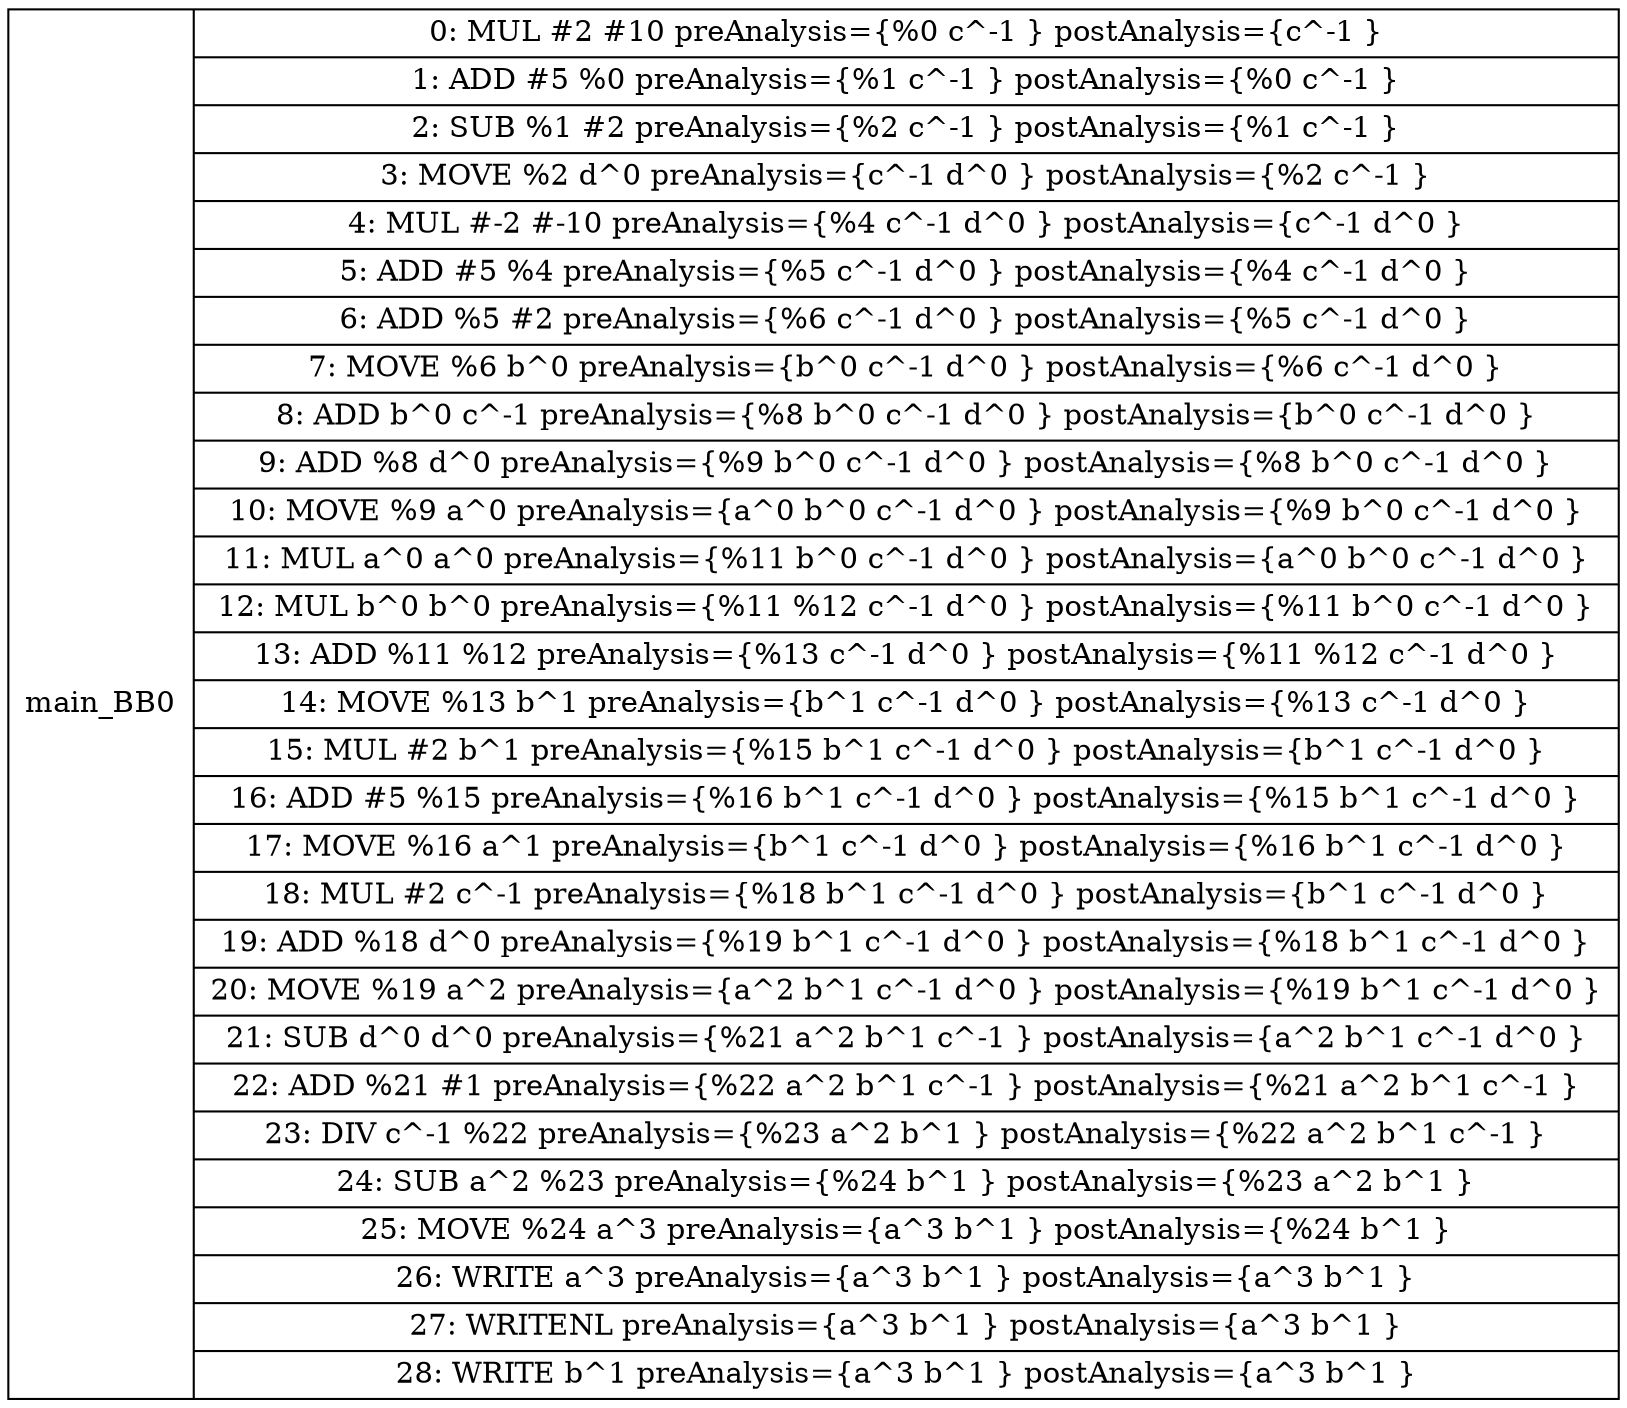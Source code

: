diGraph G { 
main_BB0 [shape=record, label="<b>main_BB0| {0: MUL #2 #10 preAnalysis=\{%0 c^-1 \} postAnalysis=\{c^-1 \}|1: ADD #5 %0 preAnalysis=\{%1 c^-1 \} postAnalysis=\{%0 c^-1 \}|2: SUB %1 #2 preAnalysis=\{%2 c^-1 \} postAnalysis=\{%1 c^-1 \}|3: MOVE %2 d^0 preAnalysis=\{c^-1 d^0 \} postAnalysis=\{%2 c^-1 \}|4: MUL #-2 #-10 preAnalysis=\{%4 c^-1 d^0 \} postAnalysis=\{c^-1 d^0 \}|5: ADD #5 %4 preAnalysis=\{%5 c^-1 d^0 \} postAnalysis=\{%4 c^-1 d^0 \}|6: ADD %5 #2 preAnalysis=\{%6 c^-1 d^0 \} postAnalysis=\{%5 c^-1 d^0 \}|7: MOVE %6 b^0 preAnalysis=\{b^0 c^-1 d^0 \} postAnalysis=\{%6 c^-1 d^0 \}|8: ADD b^0 c^-1 preAnalysis=\{%8 b^0 c^-1 d^0 \} postAnalysis=\{b^0 c^-1 d^0 \}|9: ADD %8 d^0 preAnalysis=\{%9 b^0 c^-1 d^0 \} postAnalysis=\{%8 b^0 c^-1 d^0 \}|10: MOVE %9 a^0 preAnalysis=\{a^0 b^0 c^-1 d^0 \} postAnalysis=\{%9 b^0 c^-1 d^0 \}|11: MUL a^0 a^0 preAnalysis=\{%11 b^0 c^-1 d^0 \} postAnalysis=\{a^0 b^0 c^-1 d^0 \}|12: MUL b^0 b^0 preAnalysis=\{%11 %12 c^-1 d^0 \} postAnalysis=\{%11 b^0 c^-1 d^0 \}|13: ADD %11 %12 preAnalysis=\{%13 c^-1 d^0 \} postAnalysis=\{%11 %12 c^-1 d^0 \}|14: MOVE %13 b^1 preAnalysis=\{b^1 c^-1 d^0 \} postAnalysis=\{%13 c^-1 d^0 \}|15: MUL #2 b^1 preAnalysis=\{%15 b^1 c^-1 d^0 \} postAnalysis=\{b^1 c^-1 d^0 \}|16: ADD #5 %15 preAnalysis=\{%16 b^1 c^-1 d^0 \} postAnalysis=\{%15 b^1 c^-1 d^0 \}|17: MOVE %16 a^1 preAnalysis=\{b^1 c^-1 d^0 \} postAnalysis=\{%16 b^1 c^-1 d^0 \}|18: MUL #2 c^-1 preAnalysis=\{%18 b^1 c^-1 d^0 \} postAnalysis=\{b^1 c^-1 d^0 \}|19: ADD %18 d^0 preAnalysis=\{%19 b^1 c^-1 d^0 \} postAnalysis=\{%18 b^1 c^-1 d^0 \}|20: MOVE %19 a^2 preAnalysis=\{a^2 b^1 c^-1 d^0 \} postAnalysis=\{%19 b^1 c^-1 d^0 \}|21: SUB d^0 d^0 preAnalysis=\{%21 a^2 b^1 c^-1 \} postAnalysis=\{a^2 b^1 c^-1 d^0 \}|22: ADD %21 #1 preAnalysis=\{%22 a^2 b^1 c^-1 \} postAnalysis=\{%21 a^2 b^1 c^-1 \}|23: DIV c^-1 %22 preAnalysis=\{%23 a^2 b^1 \} postAnalysis=\{%22 a^2 b^1 c^-1 \}|24: SUB a^2 %23 preAnalysis=\{%24 b^1 \} postAnalysis=\{%23 a^2 b^1 \}|25: MOVE %24 a^3 preAnalysis=\{a^3 b^1 \} postAnalysis=\{%24 b^1 \}|26: WRITE a^3 preAnalysis=\{a^3 b^1 \} postAnalysis=\{a^3 b^1 \}|27: WRITENL  preAnalysis=\{a^3 b^1 \} postAnalysis=\{a^3 b^1 \}|28: WRITE b^1 preAnalysis=\{a^3 b^1 \} postAnalysis=\{a^3 b^1 \}}"];



}